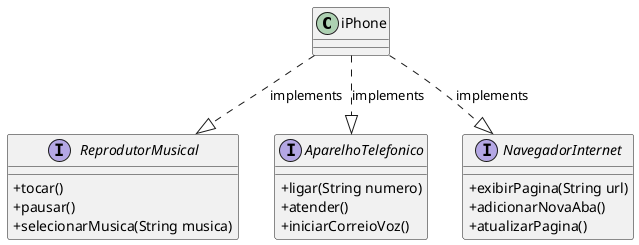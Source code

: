 @startuml UML

skinparam classAttributeIconSize 0

class iPhone 
interface ReprodutorMusical
interface AparelhoTelefonico
interface NavegadorInternet

iPhone ..|> ReprodutorMusical : implements
iPhone ..|> AparelhoTelefonico : implements
iPhone ..|> NavegadorInternet : implements

ReprodutorMusical : +tocar()
ReprodutorMusical : +pausar()
ReprodutorMusical : +selecionarMusica(String musica)

AparelhoTelefonico : +ligar(String numero)
AparelhoTelefonico : +atender()
AparelhoTelefonico : +iniciarCorreioVoz()

NavegadorInternet : +exibirPagina(String url)
NavegadorInternet : +adicionarNovaAba()
NavegadorInternet : +atualizarPagina()

@enduml